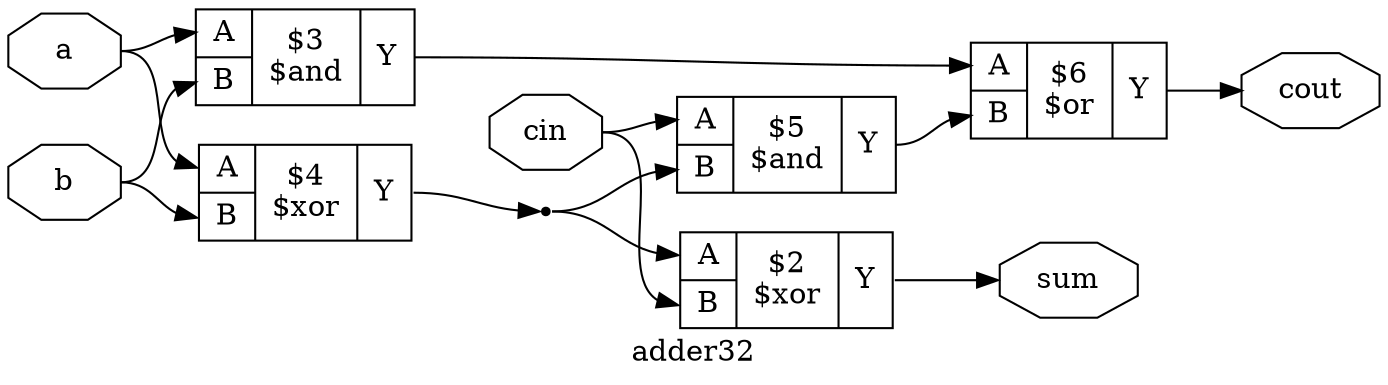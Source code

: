 digraph "adder32" {
label="adder32";
rankdir="LR";
remincross=true;
n5 [ shape=octagon, label="a", color="black", fontcolor="black" ];
n6 [ shape=octagon, label="b", color="black", fontcolor="black" ];
n7 [ shape=octagon, label="cin", color="black", fontcolor="black" ];
n8 [ shape=octagon, label="cout", color="black", fontcolor="black" ];
n9 [ shape=octagon, label="sum", color="black", fontcolor="black" ];
c13 [ shape=record, label="{{<p10> A|<p11> B}|$3\n$and|{<p12> Y}}" ];
c14 [ shape=record, label="{{<p10> A|<p11> B}|$5\n$and|{<p12> Y}}" ];
c15 [ shape=record, label="{{<p10> A|<p11> B}|$6\n$or|{<p12> Y}}" ];
c16 [ shape=record, label="{{<p10> A|<p11> B}|$2\n$xor|{<p12> Y}}" ];
c17 [ shape=record, label="{{<p10> A|<p11> B}|$4\n$xor|{<p12> Y}}" ];
c13:p12:e -> c15:p10:w [color="black", label=""];
c14:p12:e -> c15:p11:w [color="black", label=""];
n4 [ shape=point ];
c17:p12:e -> n4:w [color="black", label=""];
n4:e -> c14:p11:w [color="black", label=""];
n4:e -> c16:p10:w [color="black", label=""];
n5:e -> c13:p10:w [color="black", label=""];
n5:e -> c17:p10:w [color="black", label=""];
n6:e -> c13:p11:w [color="black", label=""];
n6:e -> c17:p11:w [color="black", label=""];
n7:e -> c14:p10:w [color="black", label=""];
n7:e -> c16:p11:w [color="black", label=""];
c15:p12:e -> n8:w [color="black", label=""];
c16:p12:e -> n9:w [color="black", label=""];
}
